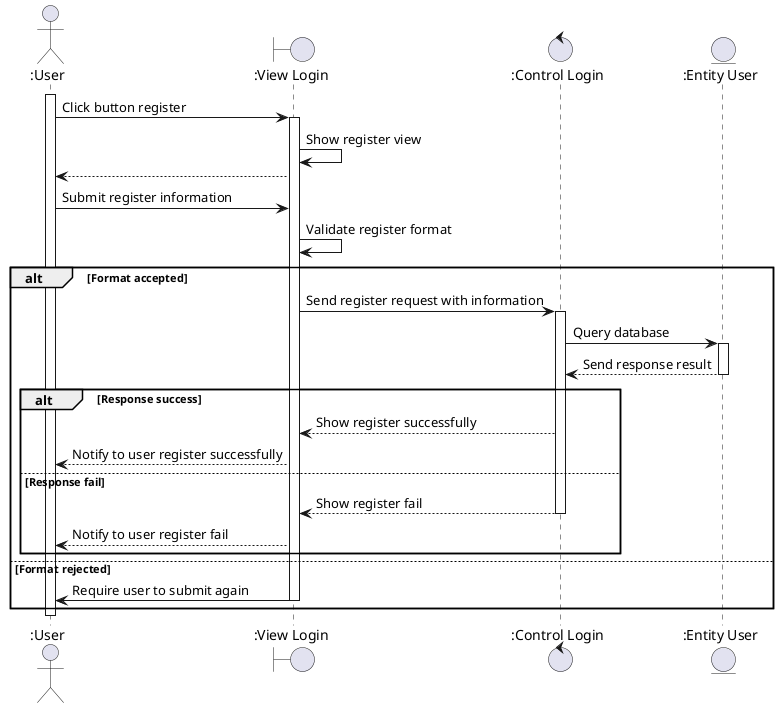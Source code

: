 @startuml

actor ":User" as User
boundary ":View Login" as ClientApp
control ":Control Login" as Control
entity ":Entity User" as Entity

activate User
User -> ClientApp: Click button register
activate ClientApp
ClientApp -> ClientApp: Show register view
ClientApp --> User
User -> ClientApp: Submit register information
ClientApp -> ClientApp: Validate register format
alt Format accepted
  ClientApp -> Control: Send register request with information
  activate Control
  Control -> Entity: Query database
  activate Entity
  Entity --> Control: Send response result
  deactivate Entity
  alt Response success
    Control --> ClientApp: Show register successfully
    ClientApp --> User: Notify to user register successfully
  else Response fail
    Control --> ClientApp: Show register fail
    deactivate Control
    ClientApp --> User: Notify to user register fail
  end

else Format rejected
  ClientApp -> User: Require user to submit again
  deactivate ClientApp
end
deactivate User
@enduml
